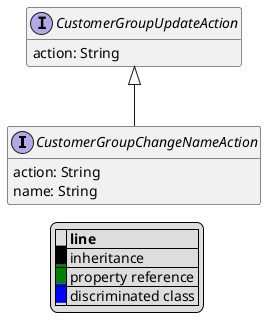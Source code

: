 @startuml

hide empty fields
hide empty methods
legend
|= |= line |
|<back:black>   </back>| inheritance |
|<back:green>   </back>| property reference |
|<back:blue>   </back>| discriminated class |
endlegend
interface CustomerGroupChangeNameAction [[CustomerGroupChangeNameAction.svg]] extends CustomerGroupUpdateAction {
    action: String
    name: String
}
interface CustomerGroupUpdateAction [[CustomerGroupUpdateAction.svg]]  {
    action: String
}





@enduml
